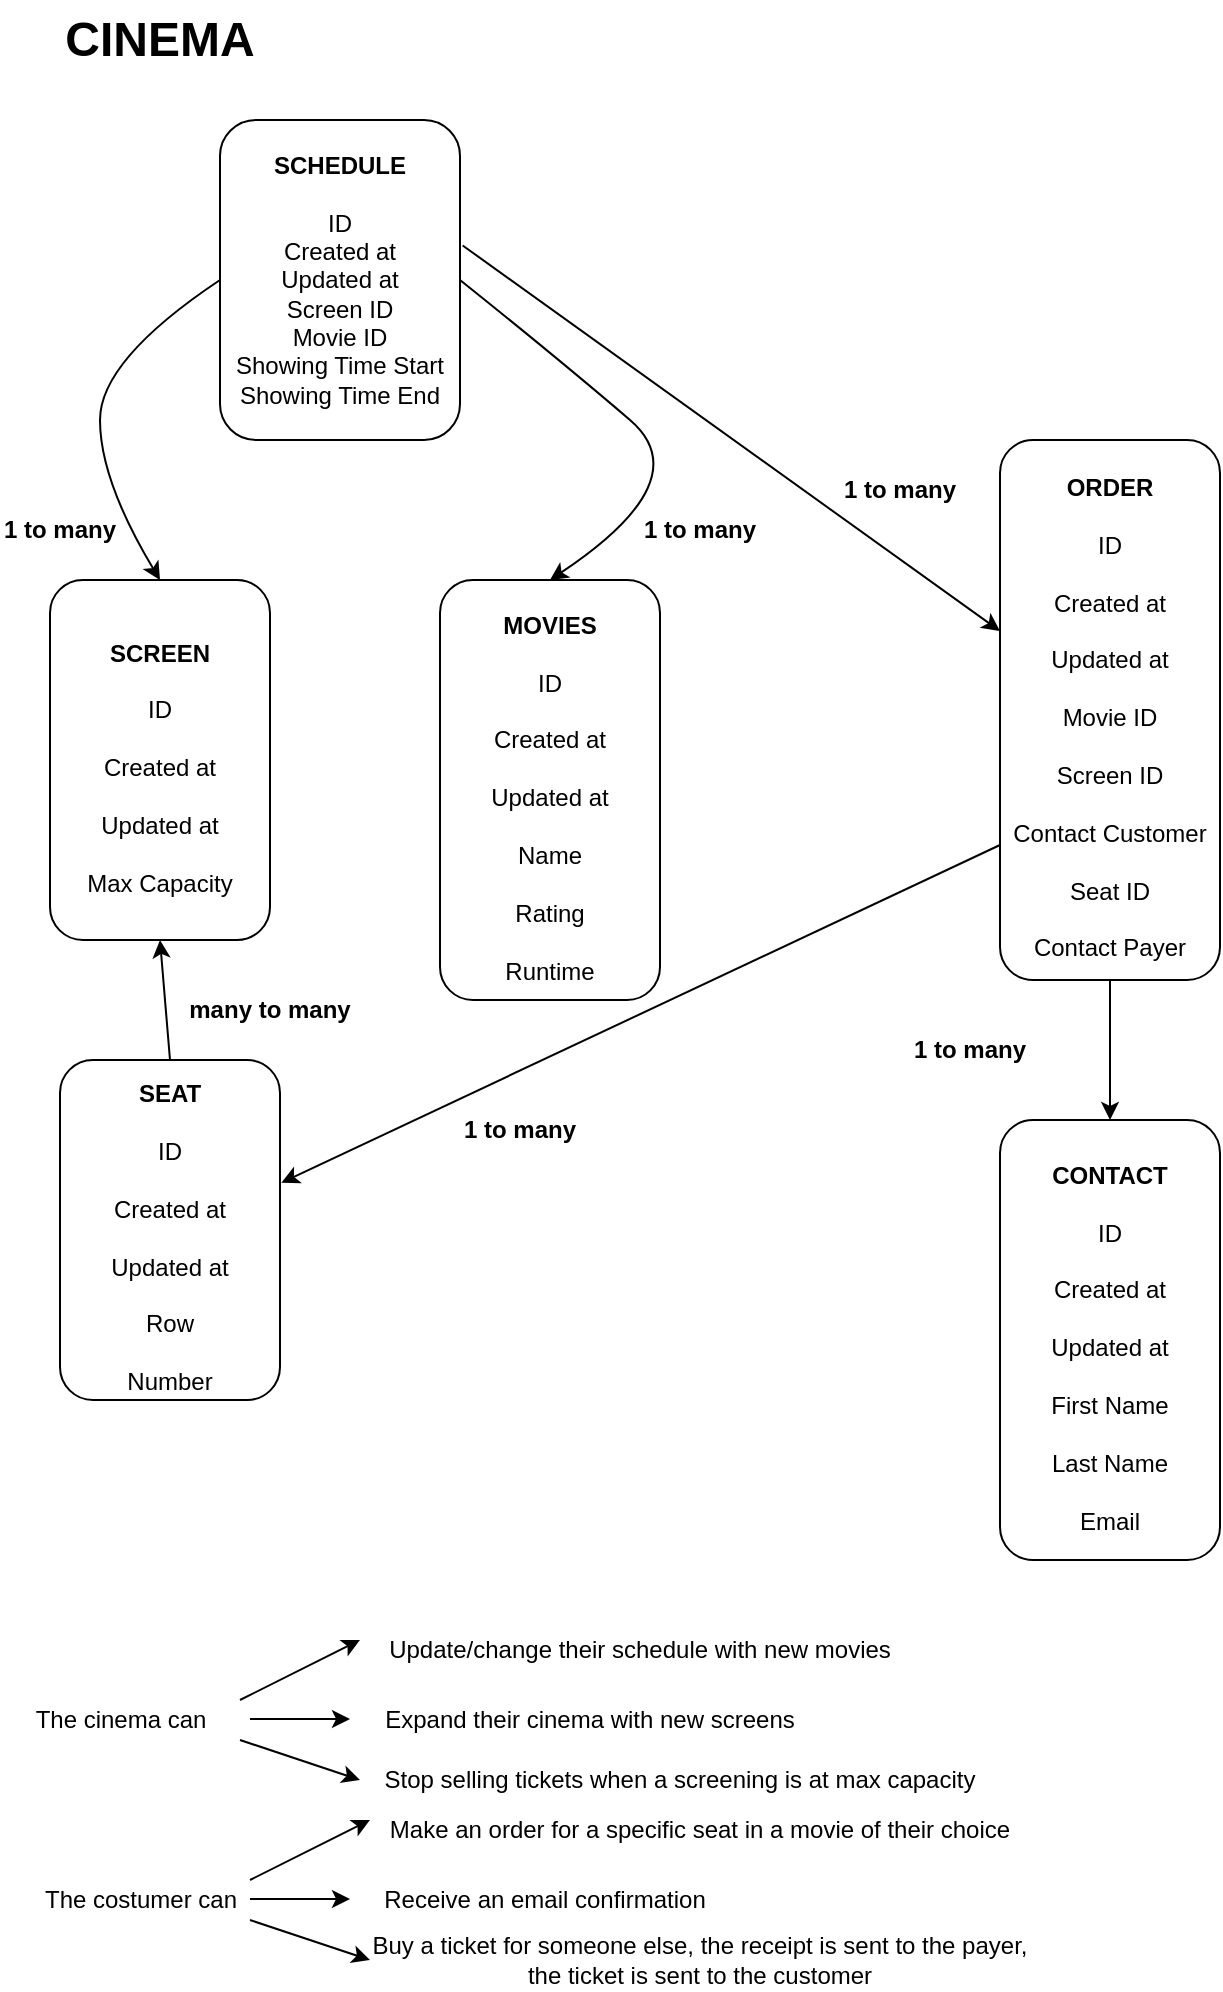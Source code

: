 <mxfile version="19.0.1" type="github">
  <diagram id="R2lEEEUBdFMjLlhIrx00" name="Page-1">
    <mxGraphModel dx="2062" dy="1154" grid="1" gridSize="10" guides="1" tooltips="1" connect="1" arrows="1" fold="1" page="1" pageScale="1" pageWidth="850" pageHeight="1100" math="0" shadow="0" extFonts="Permanent Marker^https://fonts.googleapis.com/css?family=Permanent+Marker">
      <root>
        <mxCell id="0" />
        <mxCell id="1" parent="0" />
        <mxCell id="jA4tWhCNYggQTSU8s1cA-1" value="&lt;b&gt;SCHEDULE&lt;/b&gt;&lt;br&gt;&lt;br&gt;ID&lt;br&gt;Created at&lt;br&gt;Updated at&lt;br&gt;Screen ID&lt;br&gt;Movie ID&lt;br&gt;Showing Time Start&lt;br&gt;Showing Time End" style="rounded=1;whiteSpace=wrap;html=1;" vertex="1" parent="1">
          <mxGeometry x="130" y="90" width="120" height="160" as="geometry" />
        </mxCell>
        <mxCell id="jA4tWhCNYggQTSU8s1cA-2" value="&lt;font style=&quot;font-size: 24px;&quot;&gt;&lt;b&gt;CINEMA&lt;/b&gt;&lt;/font&gt;" style="text;html=1;strokeColor=none;fillColor=none;align=center;verticalAlign=middle;whiteSpace=wrap;rounded=0;" vertex="1" parent="1">
          <mxGeometry x="40" y="30" width="120" height="40" as="geometry" />
        </mxCell>
        <mxCell id="jA4tWhCNYggQTSU8s1cA-3" value="&lt;font style=&quot;font-size: 12px;&quot;&gt;&lt;b&gt;SCREEN&lt;/b&gt;&lt;br&gt;ID&lt;br&gt;Created at&lt;br&gt;Updated at&lt;br&gt;Max Capacity&lt;br&gt;&lt;/font&gt;" style="rounded=1;whiteSpace=wrap;html=1;fontSize=24;" vertex="1" parent="1">
          <mxGeometry x="45" y="320" width="110" height="180" as="geometry" />
        </mxCell>
        <mxCell id="jA4tWhCNYggQTSU8s1cA-4" value="&lt;font style=&quot;font-size: 12px;&quot;&gt;&lt;b&gt;MOVIES&lt;/b&gt;&lt;br&gt;ID&lt;br&gt;Created at&lt;br&gt;Updated at&lt;br&gt;Name&lt;br&gt;Rating&lt;br&gt;Runtime&lt;br&gt;&lt;/font&gt;" style="rounded=1;whiteSpace=wrap;html=1;fontSize=24;" vertex="1" parent="1">
          <mxGeometry x="240" y="320" width="110" height="210" as="geometry" />
        </mxCell>
        <mxCell id="jA4tWhCNYggQTSU8s1cA-5" value="&lt;font style=&quot;font-size: 12px;&quot;&gt;&lt;b&gt;CONTACT&lt;/b&gt;&lt;br&gt;ID&lt;br&gt;Created at&lt;br&gt;Updated at&lt;br&gt;First Name&lt;br&gt;Last Name&lt;br&gt;Email&lt;br&gt;&lt;/font&gt;" style="rounded=1;whiteSpace=wrap;html=1;fontSize=24;" vertex="1" parent="1">
          <mxGeometry x="520" y="590" width="110" height="220" as="geometry" />
        </mxCell>
        <mxCell id="jA4tWhCNYggQTSU8s1cA-6" value="&lt;font style=&quot;font-size: 12px;&quot;&gt;&lt;b&gt;ORDER&lt;/b&gt;&lt;br&gt;ID&lt;br&gt;Created at&lt;br&gt;Updated at&lt;br&gt;Movie ID&lt;br&gt;Screen ID&lt;br&gt;Contact Customer&lt;br&gt;Seat ID&lt;br&gt;Contact Payer&lt;br&gt;&lt;/font&gt;" style="rounded=1;whiteSpace=wrap;html=1;fontSize=24;" vertex="1" parent="1">
          <mxGeometry x="520" y="250" width="110" height="270" as="geometry" />
        </mxCell>
        <mxCell id="jA4tWhCNYggQTSU8s1cA-7" value="" style="curved=1;endArrow=classic;html=1;rounded=0;fontSize=12;exitX=0;exitY=0.5;exitDx=0;exitDy=0;entryX=0.5;entryY=0;entryDx=0;entryDy=0;" edge="1" parent="1" source="jA4tWhCNYggQTSU8s1cA-1" target="jA4tWhCNYggQTSU8s1cA-3">
          <mxGeometry width="50" height="50" relative="1" as="geometry">
            <mxPoint x="400" y="360" as="sourcePoint" />
            <mxPoint x="40" y="420" as="targetPoint" />
            <Array as="points">
              <mxPoint x="70" y="210" />
              <mxPoint x="70" y="270" />
            </Array>
          </mxGeometry>
        </mxCell>
        <mxCell id="jA4tWhCNYggQTSU8s1cA-8" value="&lt;b&gt;1 to many&lt;/b&gt;" style="text;html=1;strokeColor=none;fillColor=none;align=center;verticalAlign=middle;whiteSpace=wrap;rounded=0;fontSize=12;" vertex="1" parent="1">
          <mxGeometry x="20" y="280" width="60" height="30" as="geometry" />
        </mxCell>
        <mxCell id="jA4tWhCNYggQTSU8s1cA-10" value="" style="curved=1;endArrow=classic;html=1;rounded=0;fontSize=12;exitX=1;exitY=0.5;exitDx=0;exitDy=0;entryX=0.5;entryY=0;entryDx=0;entryDy=0;" edge="1" parent="1" source="jA4tWhCNYggQTSU8s1cA-1" target="jA4tWhCNYggQTSU8s1cA-4">
          <mxGeometry width="50" height="50" relative="1" as="geometry">
            <mxPoint x="140" y="180" as="sourcePoint" />
            <mxPoint x="110" y="330" as="targetPoint" />
            <Array as="points">
              <mxPoint x="300" y="210" />
              <mxPoint x="370" y="270" />
            </Array>
          </mxGeometry>
        </mxCell>
        <mxCell id="jA4tWhCNYggQTSU8s1cA-11" value="&lt;b&gt;1 to many&lt;/b&gt;" style="text;html=1;strokeColor=none;fillColor=none;align=center;verticalAlign=middle;whiteSpace=wrap;rounded=0;fontSize=12;" vertex="1" parent="1">
          <mxGeometry x="340" y="280" width="60" height="30" as="geometry" />
        </mxCell>
        <mxCell id="jA4tWhCNYggQTSU8s1cA-12" value="" style="endArrow=classic;html=1;rounded=0;fontSize=12;exitX=1.011;exitY=0.392;exitDx=0;exitDy=0;exitPerimeter=0;" edge="1" parent="1" source="jA4tWhCNYggQTSU8s1cA-1" target="jA4tWhCNYggQTSU8s1cA-6">
          <mxGeometry width="50" height="50" relative="1" as="geometry">
            <mxPoint x="400" y="360" as="sourcePoint" />
            <mxPoint x="450" y="310" as="targetPoint" />
          </mxGeometry>
        </mxCell>
        <mxCell id="jA4tWhCNYggQTSU8s1cA-13" value="&lt;b&gt;1 to many&lt;/b&gt;" style="text;html=1;strokeColor=none;fillColor=none;align=center;verticalAlign=middle;whiteSpace=wrap;rounded=0;fontSize=12;" vertex="1" parent="1">
          <mxGeometry x="440" y="260" width="60" height="30" as="geometry" />
        </mxCell>
        <mxCell id="jA4tWhCNYggQTSU8s1cA-14" value="&lt;font style=&quot;font-size: 12px;&quot;&gt;&lt;b&gt;SEAT&lt;/b&gt;&lt;br&gt;ID&lt;br&gt;Created at&lt;br&gt;Updated at&lt;br&gt;Row&lt;br&gt;Number&lt;br&gt;&lt;/font&gt;" style="rounded=1;whiteSpace=wrap;html=1;fontSize=24;" vertex="1" parent="1">
          <mxGeometry x="50" y="560" width="110" height="170" as="geometry" />
        </mxCell>
        <mxCell id="jA4tWhCNYggQTSU8s1cA-15" value="" style="endArrow=classic;html=1;rounded=0;fontSize=12;exitX=0.5;exitY=0;exitDx=0;exitDy=0;entryX=0.5;entryY=1;entryDx=0;entryDy=0;" edge="1" parent="1" source="jA4tWhCNYggQTSU8s1cA-14" target="jA4tWhCNYggQTSU8s1cA-3">
          <mxGeometry width="50" height="50" relative="1" as="geometry">
            <mxPoint x="400" y="370" as="sourcePoint" />
            <mxPoint x="450" y="320" as="targetPoint" />
          </mxGeometry>
        </mxCell>
        <mxCell id="jA4tWhCNYggQTSU8s1cA-16" value="&lt;b&gt;many to many&lt;/b&gt;" style="text;html=1;strokeColor=none;fillColor=none;align=center;verticalAlign=middle;whiteSpace=wrap;rounded=0;fontSize=12;" vertex="1" parent="1">
          <mxGeometry x="110" y="520" width="90" height="30" as="geometry" />
        </mxCell>
        <mxCell id="jA4tWhCNYggQTSU8s1cA-17" value="" style="endArrow=classic;html=1;rounded=0;fontSize=12;exitX=0;exitY=0.75;exitDx=0;exitDy=0;entryX=1.006;entryY=0.361;entryDx=0;entryDy=0;entryPerimeter=0;" edge="1" parent="1" source="jA4tWhCNYggQTSU8s1cA-6" target="jA4tWhCNYggQTSU8s1cA-14">
          <mxGeometry width="50" height="50" relative="1" as="geometry">
            <mxPoint x="400" y="370" as="sourcePoint" />
            <mxPoint x="170" y="610" as="targetPoint" />
          </mxGeometry>
        </mxCell>
        <mxCell id="jA4tWhCNYggQTSU8s1cA-20" value="&lt;b&gt;1 to many&lt;/b&gt;" style="text;html=1;strokeColor=none;fillColor=none;align=center;verticalAlign=middle;whiteSpace=wrap;rounded=0;fontSize=12;" vertex="1" parent="1">
          <mxGeometry x="475" y="540" width="60" height="30" as="geometry" />
        </mxCell>
        <mxCell id="jA4tWhCNYggQTSU8s1cA-22" value="&lt;b&gt;1 to many&lt;/b&gt;" style="text;html=1;strokeColor=none;fillColor=none;align=center;verticalAlign=middle;whiteSpace=wrap;rounded=0;fontSize=12;" vertex="1" parent="1">
          <mxGeometry x="250" y="580" width="60" height="30" as="geometry" />
        </mxCell>
        <mxCell id="jA4tWhCNYggQTSU8s1cA-24" value="The cinema can" style="text;html=1;align=center;verticalAlign=middle;resizable=0;points=[];autosize=1;strokeColor=none;fillColor=none;fontSize=12;" vertex="1" parent="1">
          <mxGeometry x="30" y="880" width="100" height="20" as="geometry" />
        </mxCell>
        <mxCell id="jA4tWhCNYggQTSU8s1cA-27" value="" style="endArrow=classic;html=1;rounded=0;fontSize=12;" edge="1" parent="1">
          <mxGeometry width="50" height="50" relative="1" as="geometry">
            <mxPoint x="140" y="880" as="sourcePoint" />
            <mxPoint x="200" y="850" as="targetPoint" />
          </mxGeometry>
        </mxCell>
        <mxCell id="jA4tWhCNYggQTSU8s1cA-28" value="" style="endArrow=classic;html=1;rounded=0;fontSize=12;" edge="1" parent="1">
          <mxGeometry width="50" height="50" relative="1" as="geometry">
            <mxPoint x="145" y="979.5" as="sourcePoint" />
            <mxPoint x="195" y="979.5" as="targetPoint" />
          </mxGeometry>
        </mxCell>
        <mxCell id="jA4tWhCNYggQTSU8s1cA-29" value="" style="endArrow=classic;html=1;rounded=0;fontSize=12;" edge="1" parent="1">
          <mxGeometry width="50" height="50" relative="1" as="geometry">
            <mxPoint x="140" y="900" as="sourcePoint" />
            <mxPoint x="200" y="920" as="targetPoint" />
          </mxGeometry>
        </mxCell>
        <mxCell id="jA4tWhCNYggQTSU8s1cA-30" value="Update/change their schedule with new movies" style="text;html=1;strokeColor=none;fillColor=none;align=center;verticalAlign=middle;whiteSpace=wrap;rounded=0;fontSize=12;" vertex="1" parent="1">
          <mxGeometry x="210" y="840" width="260" height="30" as="geometry" />
        </mxCell>
        <mxCell id="jA4tWhCNYggQTSU8s1cA-31" value="Expand their cinema with new screens" style="text;html=1;strokeColor=none;fillColor=none;align=center;verticalAlign=middle;whiteSpace=wrap;rounded=0;fontSize=12;" vertex="1" parent="1">
          <mxGeometry x="200" y="875" width="230" height="30" as="geometry" />
        </mxCell>
        <mxCell id="jA4tWhCNYggQTSU8s1cA-32" value="The costumer can" style="text;html=1;align=center;verticalAlign=middle;resizable=0;points=[];autosize=1;strokeColor=none;fillColor=none;fontSize=12;" vertex="1" parent="1">
          <mxGeometry x="35" y="970" width="110" height="20" as="geometry" />
        </mxCell>
        <mxCell id="jA4tWhCNYggQTSU8s1cA-33" value="" style="endArrow=classic;html=1;rounded=0;fontSize=12;" edge="1" parent="1">
          <mxGeometry width="50" height="50" relative="1" as="geometry">
            <mxPoint x="145" y="970" as="sourcePoint" />
            <mxPoint x="205" y="940" as="targetPoint" />
          </mxGeometry>
        </mxCell>
        <mxCell id="jA4tWhCNYggQTSU8s1cA-34" value="" style="endArrow=classic;html=1;rounded=0;fontSize=12;" edge="1" parent="1">
          <mxGeometry width="50" height="50" relative="1" as="geometry">
            <mxPoint x="145" y="889.5" as="sourcePoint" />
            <mxPoint x="195" y="889.5" as="targetPoint" />
          </mxGeometry>
        </mxCell>
        <mxCell id="jA4tWhCNYggQTSU8s1cA-35" value="" style="endArrow=classic;html=1;rounded=0;fontSize=12;" edge="1" parent="1">
          <mxGeometry width="50" height="50" relative="1" as="geometry">
            <mxPoint x="145" y="990" as="sourcePoint" />
            <mxPoint x="205" y="1010" as="targetPoint" />
          </mxGeometry>
        </mxCell>
        <mxCell id="jA4tWhCNYggQTSU8s1cA-36" value="Make an order for a specific seat in a movie of their choice" style="text;html=1;strokeColor=none;fillColor=none;align=center;verticalAlign=middle;whiteSpace=wrap;rounded=0;fontSize=12;" vertex="1" parent="1">
          <mxGeometry x="205" y="930" width="330" height="30" as="geometry" />
        </mxCell>
        <mxCell id="jA4tWhCNYggQTSU8s1cA-37" value="Receive an email confirmation" style="text;html=1;strokeColor=none;fillColor=none;align=center;verticalAlign=middle;whiteSpace=wrap;rounded=0;fontSize=12;" vertex="1" parent="1">
          <mxGeometry x="205" y="965" width="175" height="30" as="geometry" />
        </mxCell>
        <mxCell id="jA4tWhCNYggQTSU8s1cA-38" value="Buy a ticket for someone else, the receipt is sent to the payer, the ticket is sent to the customer" style="text;html=1;strokeColor=none;fillColor=none;align=center;verticalAlign=middle;whiteSpace=wrap;rounded=0;fontSize=12;" vertex="1" parent="1">
          <mxGeometry x="205" y="995" width="330" height="30" as="geometry" />
        </mxCell>
        <mxCell id="jA4tWhCNYggQTSU8s1cA-39" value="Stop selling tickets when a screening is at max capacity" style="text;html=1;strokeColor=none;fillColor=none;align=center;verticalAlign=middle;whiteSpace=wrap;rounded=0;fontSize=12;" vertex="1" parent="1">
          <mxGeometry x="200" y="905" width="320" height="30" as="geometry" />
        </mxCell>
        <mxCell id="jA4tWhCNYggQTSU8s1cA-43" value="" style="endArrow=classic;html=1;rounded=0;fontSize=12;exitX=0.5;exitY=1;exitDx=0;exitDy=0;entryX=0.5;entryY=0;entryDx=0;entryDy=0;" edge="1" parent="1" source="jA4tWhCNYggQTSU8s1cA-6" target="jA4tWhCNYggQTSU8s1cA-5">
          <mxGeometry width="50" height="50" relative="1" as="geometry">
            <mxPoint x="400" y="460" as="sourcePoint" />
            <mxPoint x="450" y="410" as="targetPoint" />
          </mxGeometry>
        </mxCell>
      </root>
    </mxGraphModel>
  </diagram>
</mxfile>
